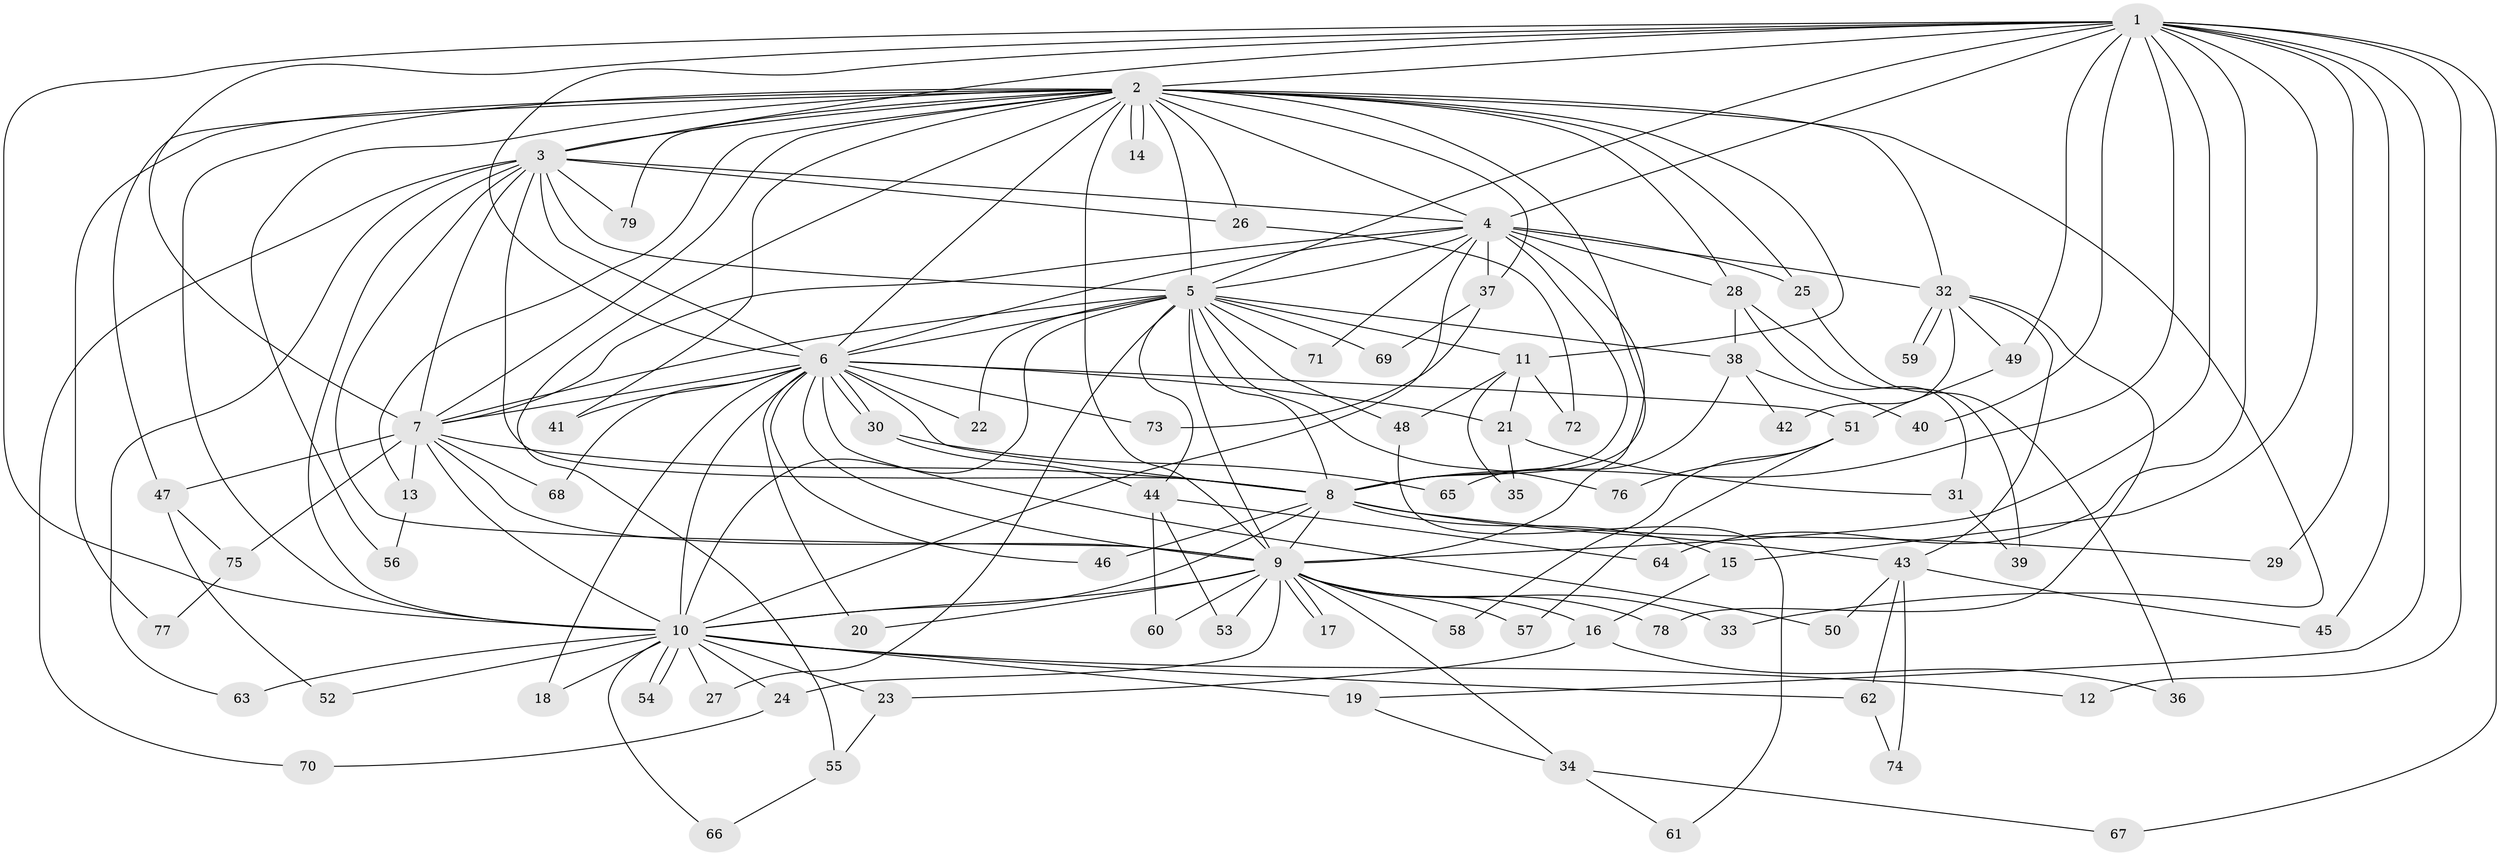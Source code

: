 // coarse degree distribution, {21: 0.02127659574468085, 11: 0.02127659574468085, 22: 0.02127659574468085, 19: 0.02127659574468085, 1: 0.0851063829787234, 2: 0.5319148936170213, 3: 0.1702127659574468, 6: 0.02127659574468085, 9: 0.02127659574468085, 4: 0.06382978723404255, 10: 0.02127659574468085}
// Generated by graph-tools (version 1.1) at 2025/49/03/04/25 21:49:59]
// undirected, 79 vertices, 183 edges
graph export_dot {
graph [start="1"]
  node [color=gray90,style=filled];
  1;
  2;
  3;
  4;
  5;
  6;
  7;
  8;
  9;
  10;
  11;
  12;
  13;
  14;
  15;
  16;
  17;
  18;
  19;
  20;
  21;
  22;
  23;
  24;
  25;
  26;
  27;
  28;
  29;
  30;
  31;
  32;
  33;
  34;
  35;
  36;
  37;
  38;
  39;
  40;
  41;
  42;
  43;
  44;
  45;
  46;
  47;
  48;
  49;
  50;
  51;
  52;
  53;
  54;
  55;
  56;
  57;
  58;
  59;
  60;
  61;
  62;
  63;
  64;
  65;
  66;
  67;
  68;
  69;
  70;
  71;
  72;
  73;
  74;
  75;
  76;
  77;
  78;
  79;
  1 -- 2;
  1 -- 3;
  1 -- 4;
  1 -- 5;
  1 -- 6;
  1 -- 7;
  1 -- 8;
  1 -- 9;
  1 -- 10;
  1 -- 12;
  1 -- 15;
  1 -- 19;
  1 -- 29;
  1 -- 40;
  1 -- 45;
  1 -- 49;
  1 -- 64;
  1 -- 67;
  2 -- 3;
  2 -- 4;
  2 -- 5;
  2 -- 6;
  2 -- 7;
  2 -- 8;
  2 -- 9;
  2 -- 10;
  2 -- 11;
  2 -- 13;
  2 -- 14;
  2 -- 14;
  2 -- 25;
  2 -- 26;
  2 -- 28;
  2 -- 32;
  2 -- 33;
  2 -- 37;
  2 -- 41;
  2 -- 47;
  2 -- 55;
  2 -- 56;
  2 -- 77;
  2 -- 79;
  3 -- 4;
  3 -- 5;
  3 -- 6;
  3 -- 7;
  3 -- 8;
  3 -- 9;
  3 -- 10;
  3 -- 26;
  3 -- 63;
  3 -- 70;
  3 -- 79;
  4 -- 5;
  4 -- 6;
  4 -- 7;
  4 -- 8;
  4 -- 9;
  4 -- 10;
  4 -- 25;
  4 -- 28;
  4 -- 32;
  4 -- 37;
  4 -- 71;
  5 -- 6;
  5 -- 7;
  5 -- 8;
  5 -- 9;
  5 -- 10;
  5 -- 11;
  5 -- 22;
  5 -- 27;
  5 -- 38;
  5 -- 44;
  5 -- 48;
  5 -- 69;
  5 -- 71;
  5 -- 76;
  6 -- 7;
  6 -- 8;
  6 -- 9;
  6 -- 10;
  6 -- 18;
  6 -- 20;
  6 -- 21;
  6 -- 22;
  6 -- 30;
  6 -- 30;
  6 -- 41;
  6 -- 46;
  6 -- 50;
  6 -- 51;
  6 -- 68;
  6 -- 73;
  7 -- 8;
  7 -- 9;
  7 -- 10;
  7 -- 13;
  7 -- 47;
  7 -- 68;
  7 -- 75;
  8 -- 9;
  8 -- 10;
  8 -- 15;
  8 -- 29;
  8 -- 43;
  8 -- 46;
  9 -- 10;
  9 -- 16;
  9 -- 17;
  9 -- 17;
  9 -- 20;
  9 -- 24;
  9 -- 33;
  9 -- 34;
  9 -- 53;
  9 -- 57;
  9 -- 58;
  9 -- 60;
  9 -- 78;
  10 -- 12;
  10 -- 18;
  10 -- 19;
  10 -- 23;
  10 -- 24;
  10 -- 27;
  10 -- 52;
  10 -- 54;
  10 -- 54;
  10 -- 62;
  10 -- 63;
  10 -- 66;
  11 -- 21;
  11 -- 35;
  11 -- 48;
  11 -- 72;
  13 -- 56;
  15 -- 16;
  16 -- 23;
  16 -- 36;
  19 -- 34;
  21 -- 31;
  21 -- 35;
  23 -- 55;
  24 -- 70;
  25 -- 36;
  26 -- 72;
  28 -- 31;
  28 -- 38;
  28 -- 39;
  30 -- 44;
  30 -- 65;
  31 -- 39;
  32 -- 42;
  32 -- 43;
  32 -- 49;
  32 -- 59;
  32 -- 59;
  32 -- 78;
  34 -- 61;
  34 -- 67;
  37 -- 69;
  37 -- 73;
  38 -- 40;
  38 -- 42;
  38 -- 65;
  43 -- 45;
  43 -- 50;
  43 -- 62;
  43 -- 74;
  44 -- 53;
  44 -- 60;
  44 -- 64;
  47 -- 52;
  47 -- 75;
  48 -- 61;
  49 -- 51;
  51 -- 57;
  51 -- 58;
  51 -- 76;
  55 -- 66;
  62 -- 74;
  75 -- 77;
}
